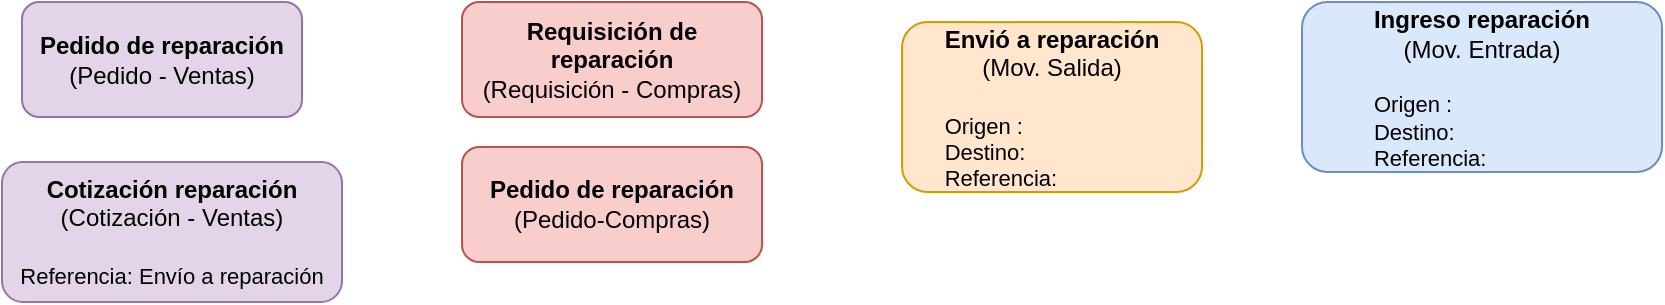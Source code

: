 <mxfile version="14.9.2" type="github" pages="3">
  <diagram id="b8_TSSKg8egfT6IC5Q3B" name="Objetos">
    <mxGraphModel dx="1422" dy="762" grid="1" gridSize="10" guides="1" tooltips="1" connect="1" arrows="1" fold="1" page="1" pageScale="1" pageWidth="1169" pageHeight="827" math="0" shadow="0">
      <root>
        <mxCell id="0" />
        <mxCell id="1" parent="0" />
        <mxCell id="f42O4SaMyGn7hrSS6z3E-1" value="&lt;b&gt;Pedido de reparación&lt;/b&gt;&lt;br&gt;(Pedido - Ventas)" style="rounded=1;whiteSpace=wrap;html=1;fillColor=#e1d5e7;strokeColor=#9673a6;" parent="1" vertex="1">
          <mxGeometry x="50" y="40" width="140" height="57.5" as="geometry" />
        </mxCell>
        <mxCell id="f42O4SaMyGn7hrSS6z3E-13" value="&lt;b&gt;Requisición de reparación&lt;/b&gt;&lt;br&gt;(Requisición -&amp;nbsp;Compras)" style="rounded=1;whiteSpace=wrap;html=1;fillColor=#f8cecc;strokeColor=#b85450;" parent="1" vertex="1">
          <mxGeometry x="270" y="40" width="150" height="57.5" as="geometry" />
        </mxCell>
        <mxCell id="f42O4SaMyGn7hrSS6z3E-26" value="&lt;b&gt;Ingreso reparación&lt;br&gt;&lt;/b&gt;(Mov. Entrada)&lt;br&gt;&lt;br&gt;&lt;div style=&quot;text-align: left ; font-size: 11px&quot;&gt;Origen :&amp;nbsp;&lt;/div&gt;&lt;div style=&quot;text-align: left ; font-size: 11px&quot;&gt;Destino:&amp;nbsp;&lt;/div&gt;&lt;div style=&quot;text-align: left ; font-size: 11px&quot;&gt;Referencia:&lt;/div&gt;" style="rounded=1;whiteSpace=wrap;html=1;fillColor=#dae8fc;strokeColor=#6c8ebf;" parent="1" vertex="1">
          <mxGeometry x="690" y="40" width="180" height="85" as="geometry" />
        </mxCell>
        <mxCell id="f42O4SaMyGn7hrSS6z3E-27" value="&lt;b&gt;Envió a reparación&lt;/b&gt;&lt;br&gt;(Mov. Salida)&lt;br&gt;&lt;br&gt;&lt;div style=&quot;text-align: left&quot;&gt;&lt;span style=&quot;font-size: 11px&quot;&gt;Origen&lt;/span&gt;&lt;span style=&quot;font-size: 11px&quot;&gt;&amp;nbsp;:&amp;nbsp;&lt;/span&gt;&lt;/div&gt;&lt;div style=&quot;text-align: left ; font-size: 11px&quot;&gt;&lt;span&gt;&lt;font style=&quot;font-size: 11px&quot;&gt;Destino:&amp;nbsp;&lt;/font&gt;&lt;/span&gt;&lt;/div&gt;&lt;div style=&quot;text-align: left ; font-size: 11px&quot;&gt;&lt;span&gt;&lt;font style=&quot;font-size: 11px&quot;&gt;Referencia:&amp;nbsp;&lt;/font&gt;&lt;/span&gt;&lt;/div&gt;" style="rounded=1;whiteSpace=wrap;html=1;fillColor=#ffe6cc;strokeColor=#d79b00;" parent="1" vertex="1">
          <mxGeometry x="490" y="50" width="150" height="85" as="geometry" />
        </mxCell>
        <mxCell id="zabs7y87yemhLvrNm3Eo-1" value="&lt;b&gt;Pedido de reparación&lt;/b&gt;&lt;br&gt;(Pedido-Compras)" style="rounded=1;whiteSpace=wrap;html=1;fillColor=#f8cecc;strokeColor=#b85450;" parent="1" vertex="1">
          <mxGeometry x="270" y="112.5" width="150" height="57.5" as="geometry" />
        </mxCell>
        <mxCell id="zabs7y87yemhLvrNm3Eo-2" value="&lt;b&gt;Cotización reparación&lt;/b&gt;&lt;br&gt;(Cotización - Ventas)&lt;br&gt;&lt;br&gt;&lt;div style=&quot;text-align: left&quot;&gt;&lt;span style=&quot;font-size: 11px&quot;&gt;Referencia: Envío a&amp;nbsp;&lt;/span&gt;&lt;span style=&quot;font-size: 11px&quot;&gt;reparación&lt;/span&gt;&lt;/div&gt;" style="rounded=1;whiteSpace=wrap;html=1;fillColor=#e1d5e7;strokeColor=#9673a6;" parent="1" vertex="1">
          <mxGeometry x="40" y="120" width="170" height="70" as="geometry" />
        </mxCell>
      </root>
    </mxGraphModel>
  </diagram>
  <diagram id="jZ76nlVt1Fy1Cu6LPGMo" name="Alquiler a Proveedor">
    <mxGraphModel dx="1422" dy="762" grid="1" gridSize="10" guides="1" tooltips="1" connect="1" arrows="1" fold="1" page="1" pageScale="1" pageWidth="1169" pageHeight="827" math="0" shadow="0">
      <root>
        <mxCell id="UU99kKh83RRp0si5JTKh-0" />
        <mxCell id="UU99kKh83RRp0si5JTKh-1" parent="UU99kKh83RRp0si5JTKh-0" />
        <mxCell id="Ngph-VFAuc6McCXTukuA-0" value="&lt;b&gt;Devolución a proveedor&lt;/b&gt;&lt;br&gt;(Mov. Salida)&lt;br&gt;&lt;br&gt;&lt;div style=&quot;text-align: left&quot;&gt;&lt;span style=&quot;font-size: 11px&quot;&gt;Origen&lt;/span&gt;&lt;span style=&quot;font-size: 11px&quot;&gt;&amp;nbsp;: Deposito&lt;/span&gt;&lt;/div&gt;&lt;div style=&quot;text-align: left ; font-size: 11px&quot;&gt;Destino: Proveedor&lt;/div&gt;&lt;div style=&quot;text-align: left ; font-size: 11px&quot;&gt;Referencia: Alquiler a proveedor&lt;/div&gt;" style="rounded=1;whiteSpace=wrap;html=1;fillColor=#ffe6cc;strokeColor=#d79b00;" parent="UU99kKh83RRp0si5JTKh-1" vertex="1">
          <mxGeometry x="900" y="80" width="180" height="130" as="geometry" />
        </mxCell>
        <mxCell id="Ngph-VFAuc6McCXTukuA-1" value="" style="edgeStyle=orthogonalEdgeStyle;rounded=0;orthogonalLoop=1;jettySize=auto;html=1;" parent="UU99kKh83RRp0si5JTKh-1" source="Ngph-VFAuc6McCXTukuA-2" target="Ngph-VFAuc6McCXTukuA-7" edge="1">
          <mxGeometry relative="1" as="geometry" />
        </mxCell>
        <mxCell id="Ngph-VFAuc6McCXTukuA-2" value="&lt;b&gt;Alquiler a proveedor&lt;/b&gt;&lt;br&gt;(Mov Entrada)&lt;br&gt;&lt;br&gt;&lt;div style=&quot;text-align: left ; font-size: 11px&quot;&gt;Origen : Proveedor&lt;/div&gt;&lt;div style=&quot;text-align: left ; font-size: 11px&quot;&gt;Destino: Deposito&lt;/div&gt;&lt;div style=&quot;text-align: left ; font-size: 11px&quot;&gt;Referencia: Pedido de Alquiler&lt;/div&gt;" style="rounded=1;whiteSpace=wrap;html=1;fillColor=#dae8fc;strokeColor=#6c8ebf;" parent="UU99kKh83RRp0si5JTKh-1" vertex="1">
          <mxGeometry x="230" y="85" width="190" height="130" as="geometry" />
        </mxCell>
        <mxCell id="Ngph-VFAuc6McCXTukuA-3" style="edgeStyle=orthogonalEdgeStyle;rounded=0;orthogonalLoop=1;jettySize=auto;html=1;entryX=-0.018;entryY=0.462;entryDx=0;entryDy=0;entryPerimeter=0;" parent="UU99kKh83RRp0si5JTKh-1" source="Ngph-VFAuc6McCXTukuA-5" target="Ngph-VFAuc6McCXTukuA-2" edge="1">
          <mxGeometry relative="1" as="geometry" />
        </mxCell>
        <mxCell id="Ngph-VFAuc6McCXTukuA-4" style="edgeStyle=orthogonalEdgeStyle;rounded=1;orthogonalLoop=1;jettySize=auto;html=1;entryX=0.75;entryY=0;entryDx=0;entryDy=0;exitX=0.5;exitY=0;exitDx=0;exitDy=0;dashed=1;" parent="UU99kKh83RRp0si5JTKh-1" source="Ngph-VFAuc6McCXTukuA-2" target="Ngph-VFAuc6McCXTukuA-0" edge="1">
          <mxGeometry relative="1" as="geometry">
            <mxPoint x="110" y="60" as="sourcePoint" />
          </mxGeometry>
        </mxCell>
        <mxCell id="Ngph-VFAuc6McCXTukuA-5" value="&lt;b&gt;Pedido de alquiler&lt;/b&gt;&lt;br&gt;(Pedido-Compras)" style="rounded=1;whiteSpace=wrap;html=1;fillColor=#f8cecc;strokeColor=#b85450;" parent="UU99kKh83RRp0si5JTKh-1" vertex="1">
          <mxGeometry x="30" y="116.25" width="150" height="57.5" as="geometry" />
        </mxCell>
        <mxCell id="Ngph-VFAuc6McCXTukuA-6" value="&lt;b&gt;Devolucion de alquiler&lt;br&gt;&lt;/b&gt;(Mov. Entrada)&lt;br&gt;&lt;br&gt;&lt;div style=&quot;text-align: left ; font-size: 11px&quot;&gt;Origen : Proveedor&lt;/div&gt;&lt;div style=&quot;text-align: left ; font-size: 11px&quot;&gt;Destino: Deposito&lt;/div&gt;&lt;div style=&quot;text-align: left ; font-size: 11px&quot;&gt;Referencia: Envió a Reparación&lt;/div&gt;" style="rounded=1;whiteSpace=wrap;html=1;fillColor=#dae8fc;strokeColor=#6c8ebf;" parent="UU99kKh83RRp0si5JTKh-1" vertex="1">
          <mxGeometry x="670" y="102.5" width="180" height="85" as="geometry" />
        </mxCell>
        <mxCell id="Ngph-VFAuc6McCXTukuA-7" value="&lt;b&gt;Alquiler&lt;/b&gt;&lt;br&gt;(Mov. Salida)&lt;br&gt;&lt;br&gt;&lt;div style=&quot;text-align: left&quot;&gt;&lt;span style=&quot;font-size: 11px&quot;&gt;Origen&lt;/span&gt;&lt;span style=&quot;font-size: 11px&quot;&gt;&amp;nbsp;: Deposito&lt;/span&gt;&lt;/div&gt;&lt;div style=&quot;text-align: left ; font-size: 11px&quot;&gt;&lt;span&gt;&lt;font style=&quot;font-size: 11px&quot;&gt;Destino: Proveedor&lt;/font&gt;&lt;/span&gt;&lt;/div&gt;&lt;div style=&quot;text-align: left ; font-size: 11px&quot;&gt;&lt;span&gt;&lt;font style=&quot;font-size: 11px&quot;&gt;Referencia: Ord. Reparacion&lt;/font&gt;&lt;/span&gt;&lt;/div&gt;" style="rounded=1;whiteSpace=wrap;html=1;fillColor=#ffe6cc;strokeColor=#d79b00;" parent="UU99kKh83RRp0si5JTKh-1" vertex="1">
          <mxGeometry x="460" y="107.5" width="150" height="85" as="geometry" />
        </mxCell>
        <mxCell id="Ngph-VFAuc6McCXTukuA-8" value="" style="shape=flexArrow;endArrow=classic;startArrow=classic;html=1;entryX=0.01;entryY=0.54;entryDx=0;entryDy=0;entryPerimeter=0;exitX=1;exitY=0.5;exitDx=0;exitDy=0;" parent="UU99kKh83RRp0si5JTKh-1" source="Ngph-VFAuc6McCXTukuA-7" target="Ngph-VFAuc6McCXTukuA-6" edge="1">
          <mxGeometry width="100" height="100" relative="1" as="geometry">
            <mxPoint x="580" y="385" as="sourcePoint" />
            <mxPoint x="680" y="285" as="targetPoint" />
          </mxGeometry>
        </mxCell>
      </root>
    </mxGraphModel>
  </diagram>
  <diagram id="Fhc2QWeOnQ8ZWvaQKd8X" name="Reparacion">
    <mxGraphModel dx="1422" dy="762" grid="1" gridSize="10" guides="1" tooltips="1" connect="1" arrows="1" fold="1" page="1" pageScale="1" pageWidth="1169" pageHeight="827" math="0" shadow="0">
      <root>
        <mxCell id="UE_UC31S6Wi6J-l9XYea-0" />
        <mxCell id="UE_UC31S6Wi6J-l9XYea-1" parent="UE_UC31S6Wi6J-l9XYea-0" />
        <mxCell id="UE_UC31S6Wi6J-l9XYea-3" value="&lt;b&gt;Recepción&amp;nbsp;de&amp;nbsp; reparación&lt;/b&gt;&lt;br&gt;(Mov. Entrada)&lt;br&gt;&lt;br&gt;&lt;div style=&quot;text-align: left ; font-size: 11px&quot;&gt;Origen : Deposito&lt;/div&gt;&lt;div style=&quot;text-align: left ; font-size: 11px&quot;&gt;Destino: Proveedor&lt;/div&gt;&lt;div style=&quot;text-align: left ; font-size: 11px&quot;&gt;Referencia: Cotización reparación&lt;/div&gt;&lt;div style=&quot;text-align: left ; font-size: 11px&quot;&gt;&lt;br&gt;&lt;/div&gt;&lt;div style=&quot;text-align: justify ; font-size: 11px&quot;&gt;&lt;font face=&quot;Times New Roman&quot;&gt;Obs: &quot;Se gestiona stock de origen a destino&quot;&lt;/font&gt;&lt;/div&gt;" style="rounded=1;whiteSpace=wrap;html=1;fillColor=#dae8fc;strokeColor=#6c8ebf;" parent="UE_UC31S6Wi6J-l9XYea-1" vertex="1">
          <mxGeometry x="800" y="33" width="200" height="133.75" as="geometry" />
        </mxCell>
        <mxCell id="ez8-ZB6mri_OmdBjOkzV-1" value="" style="edgeStyle=orthogonalEdgeStyle;rounded=1;orthogonalLoop=1;jettySize=auto;html=1;" edge="1" parent="UE_UC31S6Wi6J-l9XYea-1" source="UE_UC31S6Wi6J-l9XYea-4" target="UE_UC31S6Wi6J-l9XYea-8">
          <mxGeometry relative="1" as="geometry" />
        </mxCell>
        <mxCell id="UE_UC31S6Wi6J-l9XYea-4" value="&lt;b&gt;Envío&amp;nbsp;a reparación&lt;/b&gt;&lt;br&gt;(Mov. Salida)&lt;br&gt;&lt;br&gt;&lt;div style=&quot;text-align: left&quot;&gt;&lt;span style=&quot;font-size: 11px&quot;&gt;Origen&lt;/span&gt;&lt;span style=&quot;font-size: 11px&quot;&gt;&amp;nbsp;: Proveedor&lt;/span&gt;&lt;/div&gt;&lt;div style=&quot;text-align: left ; font-size: 11px&quot;&gt;&lt;span&gt;&lt;font style=&quot;font-size: 11px&quot;&gt;Destino: Deposito&lt;/font&gt;&lt;/span&gt;&lt;/div&gt;&lt;div style=&quot;text-align: left&quot;&gt;&lt;font&gt;&lt;span style=&quot;font-size: 11px&quot;&gt;Referencia: Pedido de reparacion&lt;/span&gt;&lt;/font&gt;&lt;/div&gt;&lt;div style=&quot;text-align: left&quot;&gt;&lt;span style=&quot;font-size: 11px&quot;&gt;&lt;br&gt;&lt;/span&gt;&lt;/div&gt;&lt;div style=&quot;text-align: left ; font-size: 11px&quot;&gt;&lt;span style=&quot;font-family: &amp;#34;times new roman&amp;#34; ; text-align: justify&quot;&gt;Obs: &quot;Se gestiona stock de origen a destino&quot;&lt;/span&gt;&lt;span&gt;&lt;font style=&quot;font-size: 11px&quot;&gt;&lt;br&gt;&lt;/font&gt;&lt;/span&gt;&lt;/div&gt;" style="rounded=1;whiteSpace=wrap;html=1;fillColor=#ffe6cc;strokeColor=#d79b00;" parent="UE_UC31S6Wi6J-l9XYea-1" vertex="1">
          <mxGeometry x="360" y="30.81" width="200" height="138.12" as="geometry" />
        </mxCell>
        <mxCell id="ez8-ZB6mri_OmdBjOkzV-0" value="" style="edgeStyle=orthogonalEdgeStyle;rounded=1;orthogonalLoop=1;jettySize=auto;html=1;" edge="1" parent="UE_UC31S6Wi6J-l9XYea-1" source="UE_UC31S6Wi6J-l9XYea-6" target="UE_UC31S6Wi6J-l9XYea-4">
          <mxGeometry relative="1" as="geometry" />
        </mxCell>
        <mxCell id="UE_UC31S6Wi6J-l9XYea-6" value="&lt;b&gt;Pedido de reparación&lt;/b&gt;&lt;br&gt;(Pedido-Compras)" style="rounded=1;whiteSpace=wrap;html=1;fillColor=#f8cecc;strokeColor=#b85450;" parent="UE_UC31S6Wi6J-l9XYea-1" vertex="1">
          <mxGeometry x="160" y="71.12" width="150" height="57.5" as="geometry" />
        </mxCell>
        <mxCell id="ez8-ZB6mri_OmdBjOkzV-2" value="" style="edgeStyle=orthogonalEdgeStyle;rounded=1;orthogonalLoop=1;jettySize=auto;html=1;" edge="1" parent="UE_UC31S6Wi6J-l9XYea-1" source="UE_UC31S6Wi6J-l9XYea-8" target="UE_UC31S6Wi6J-l9XYea-3">
          <mxGeometry relative="1" as="geometry" />
        </mxCell>
        <mxCell id="UE_UC31S6Wi6J-l9XYea-8" value="&lt;b&gt;Cotización reparación&lt;/b&gt;&lt;br&gt;(Cotización - Ventas)&lt;br&gt;&lt;br&gt;&lt;div style=&quot;text-align: left&quot;&gt;&lt;span style=&quot;font-size: 11px&quot;&gt;Referencia: Envío a&amp;nbsp;&lt;/span&gt;&lt;span style=&quot;font-size: 11px&quot;&gt;reparación&lt;/span&gt;&lt;/div&gt;" style="rounded=1;whiteSpace=wrap;html=1;fillColor=#e1d5e7;strokeColor=#9673a6;" parent="UE_UC31S6Wi6J-l9XYea-1" vertex="1">
          <mxGeometry x="600" y="64.87" width="170" height="70" as="geometry" />
        </mxCell>
      </root>
    </mxGraphModel>
  </diagram>
</mxfile>
